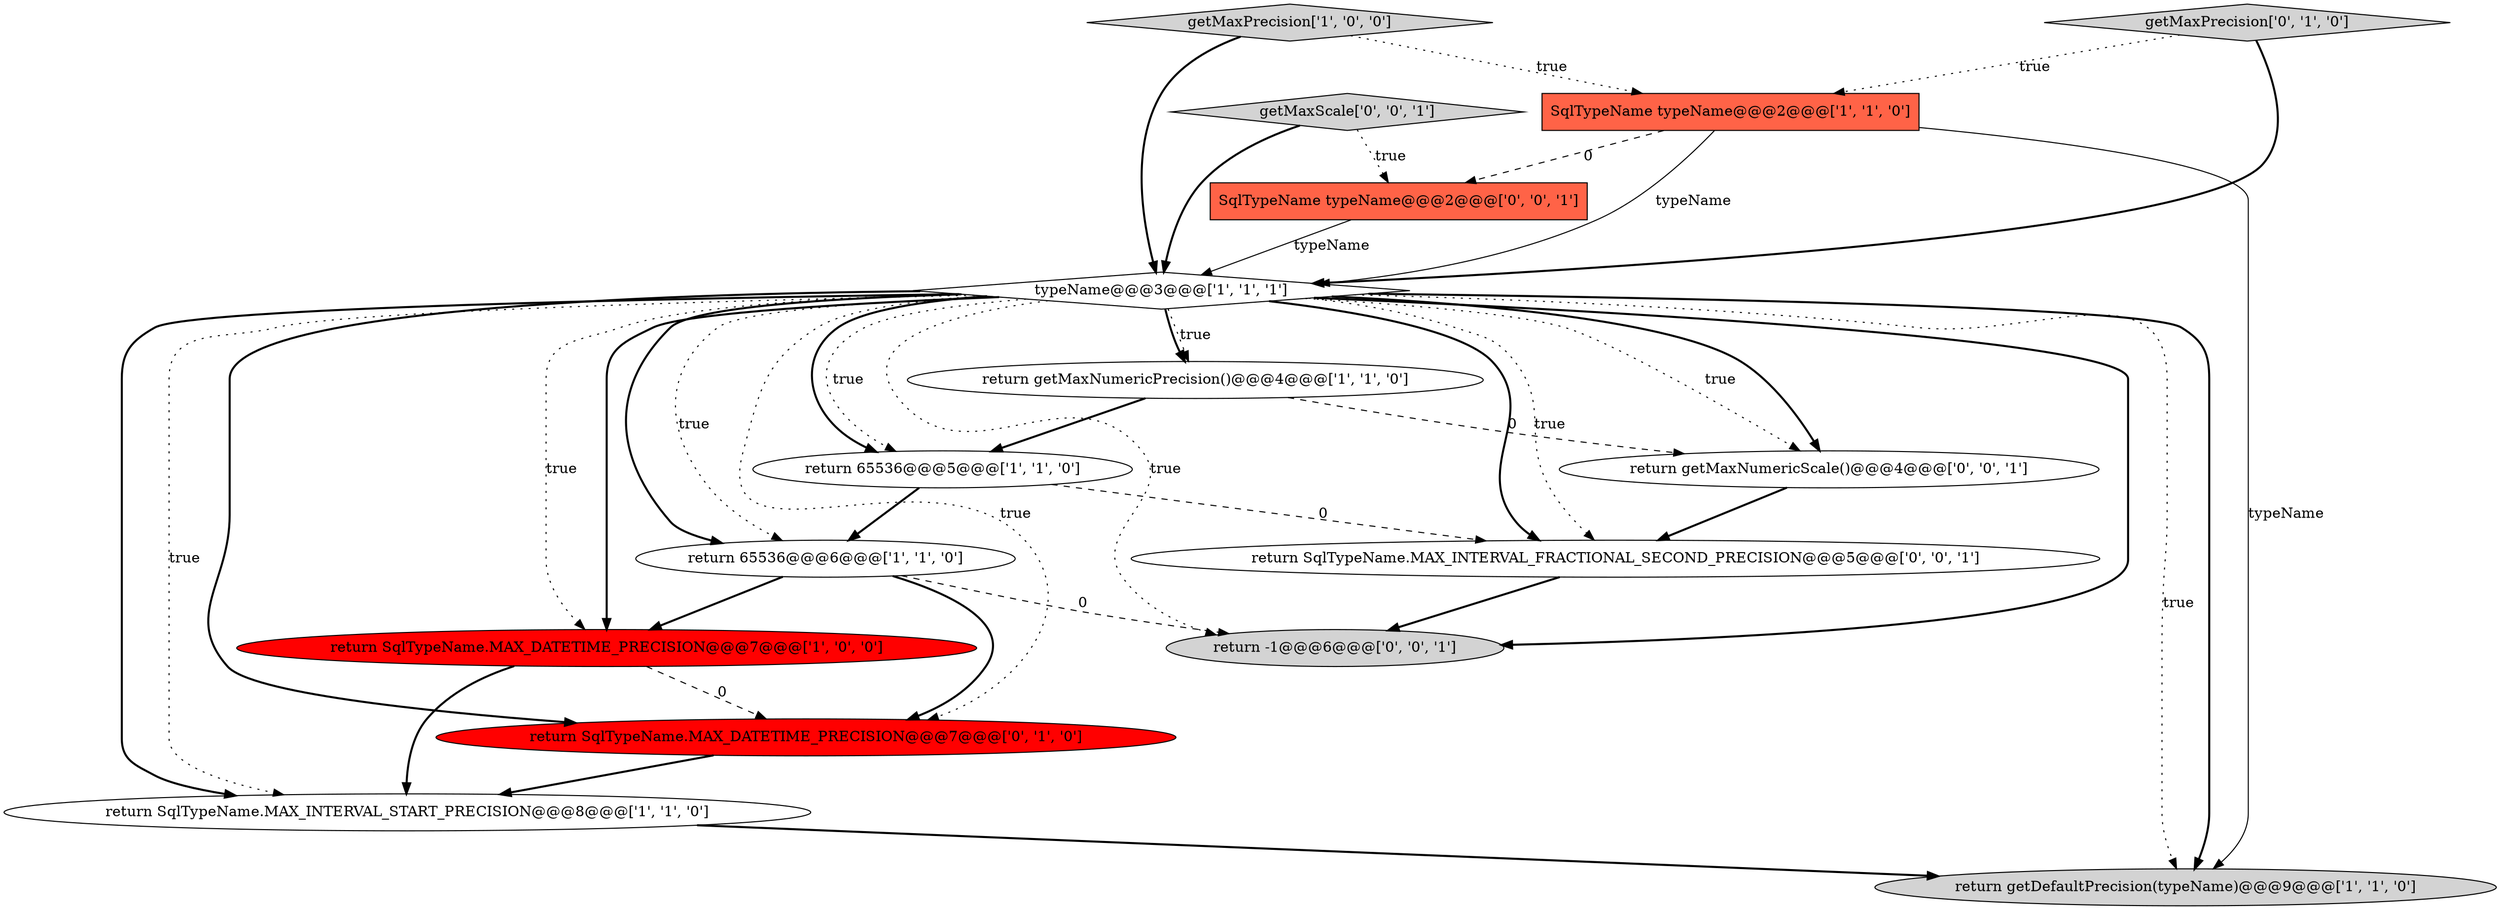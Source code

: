 digraph {
8 [style = filled, label = "return SqlTypeName.MAX_DATETIME_PRECISION@@@7@@@['1', '0', '0']", fillcolor = red, shape = ellipse image = "AAA1AAABBB1BBB"];
13 [style = filled, label = "SqlTypeName typeName@@@2@@@['0', '0', '1']", fillcolor = tomato, shape = box image = "AAA0AAABBB3BBB"];
2 [style = filled, label = "return getMaxNumericPrecision()@@@4@@@['1', '1', '0']", fillcolor = white, shape = ellipse image = "AAA0AAABBB1BBB"];
6 [style = filled, label = "return getDefaultPrecision(typeName)@@@9@@@['1', '1', '0']", fillcolor = lightgray, shape = ellipse image = "AAA0AAABBB1BBB"];
0 [style = filled, label = "return 65536@@@6@@@['1', '1', '0']", fillcolor = white, shape = ellipse image = "AAA0AAABBB1BBB"];
14 [style = filled, label = "return -1@@@6@@@['0', '0', '1']", fillcolor = lightgray, shape = ellipse image = "AAA0AAABBB3BBB"];
11 [style = filled, label = "return getMaxNumericScale()@@@4@@@['0', '0', '1']", fillcolor = white, shape = ellipse image = "AAA0AAABBB3BBB"];
3 [style = filled, label = "typeName@@@3@@@['1', '1', '1']", fillcolor = white, shape = diamond image = "AAA0AAABBB1BBB"];
10 [style = filled, label = "return SqlTypeName.MAX_DATETIME_PRECISION@@@7@@@['0', '1', '0']", fillcolor = red, shape = ellipse image = "AAA1AAABBB2BBB"];
1 [style = filled, label = "getMaxPrecision['1', '0', '0']", fillcolor = lightgray, shape = diamond image = "AAA0AAABBB1BBB"];
9 [style = filled, label = "getMaxPrecision['0', '1', '0']", fillcolor = lightgray, shape = diamond image = "AAA0AAABBB2BBB"];
4 [style = filled, label = "return 65536@@@5@@@['1', '1', '0']", fillcolor = white, shape = ellipse image = "AAA0AAABBB1BBB"];
7 [style = filled, label = "SqlTypeName typeName@@@2@@@['1', '1', '0']", fillcolor = tomato, shape = box image = "AAA0AAABBB1BBB"];
5 [style = filled, label = "return SqlTypeName.MAX_INTERVAL_START_PRECISION@@@8@@@['1', '1', '0']", fillcolor = white, shape = ellipse image = "AAA0AAABBB1BBB"];
12 [style = filled, label = "getMaxScale['0', '0', '1']", fillcolor = lightgray, shape = diamond image = "AAA0AAABBB3BBB"];
15 [style = filled, label = "return SqlTypeName.MAX_INTERVAL_FRACTIONAL_SECOND_PRECISION@@@5@@@['0', '0', '1']", fillcolor = white, shape = ellipse image = "AAA0AAABBB3BBB"];
3->11 [style = dotted, label="true"];
8->10 [style = dashed, label="0"];
15->14 [style = bold, label=""];
3->10 [style = dotted, label="true"];
3->14 [style = bold, label=""];
1->3 [style = bold, label=""];
3->11 [style = bold, label=""];
3->4 [style = dotted, label="true"];
3->6 [style = bold, label=""];
3->15 [style = bold, label=""];
3->6 [style = dotted, label="true"];
2->4 [style = bold, label=""];
3->4 [style = bold, label=""];
3->0 [style = bold, label=""];
3->14 [style = dotted, label="true"];
4->0 [style = bold, label=""];
11->15 [style = bold, label=""];
1->7 [style = dotted, label="true"];
0->14 [style = dashed, label="0"];
3->10 [style = bold, label=""];
3->5 [style = bold, label=""];
12->13 [style = dotted, label="true"];
3->5 [style = dotted, label="true"];
0->10 [style = bold, label=""];
10->5 [style = bold, label=""];
5->6 [style = bold, label=""];
3->2 [style = bold, label=""];
8->5 [style = bold, label=""];
7->6 [style = solid, label="typeName"];
4->15 [style = dashed, label="0"];
3->8 [style = bold, label=""];
3->15 [style = dotted, label="true"];
0->8 [style = bold, label=""];
3->0 [style = dotted, label="true"];
7->13 [style = dashed, label="0"];
9->3 [style = bold, label=""];
2->11 [style = dashed, label="0"];
12->3 [style = bold, label=""];
7->3 [style = solid, label="typeName"];
13->3 [style = solid, label="typeName"];
9->7 [style = dotted, label="true"];
3->8 [style = dotted, label="true"];
3->2 [style = dotted, label="true"];
}
